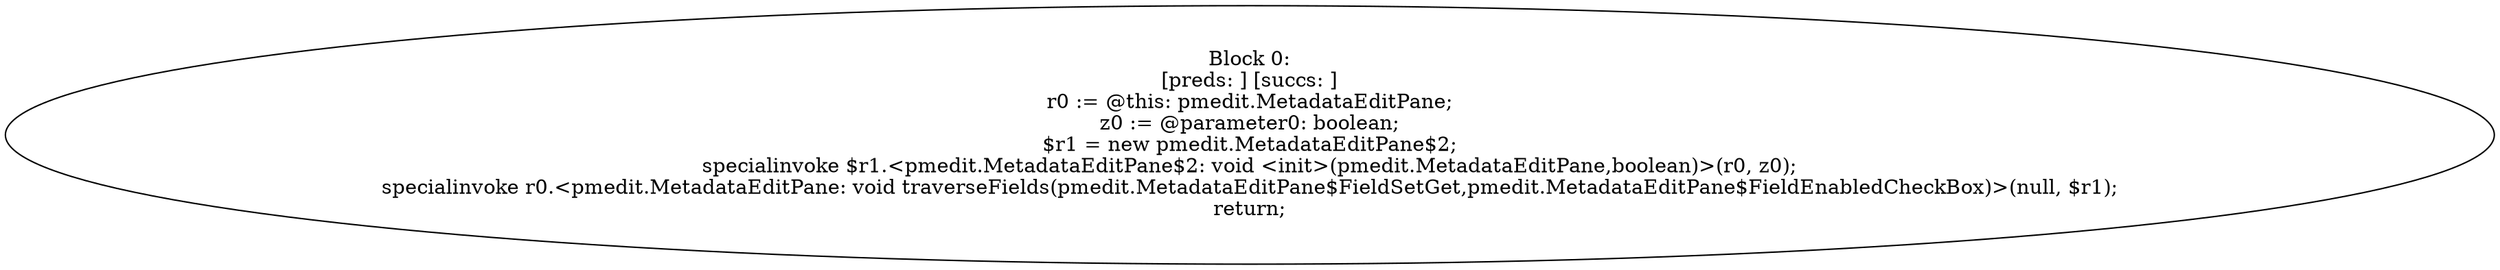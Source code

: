 digraph "unitGraph" {
    "Block 0:
[preds: ] [succs: ]
r0 := @this: pmedit.MetadataEditPane;
z0 := @parameter0: boolean;
$r1 = new pmedit.MetadataEditPane$2;
specialinvoke $r1.<pmedit.MetadataEditPane$2: void <init>(pmedit.MetadataEditPane,boolean)>(r0, z0);
specialinvoke r0.<pmedit.MetadataEditPane: void traverseFields(pmedit.MetadataEditPane$FieldSetGet,pmedit.MetadataEditPane$FieldEnabledCheckBox)>(null, $r1);
return;
"
}
